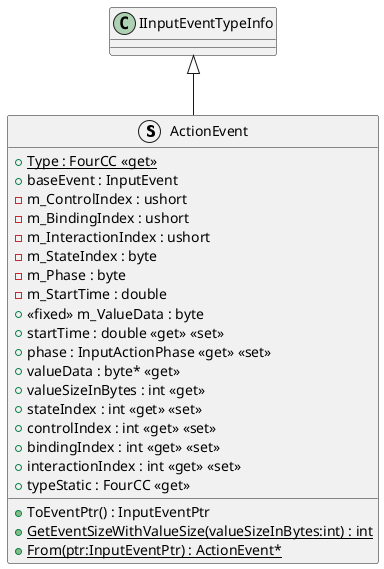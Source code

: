 @startuml
struct ActionEvent {
    + {static} Type : FourCC <<get>>
    + baseEvent : InputEvent
    - m_ControlIndex : ushort
    - m_BindingIndex : ushort
    - m_InteractionIndex : ushort
    - m_StateIndex : byte
    - m_Phase : byte
    - m_StartTime : double
    + <<fixed>> m_ValueData : byte
    + startTime : double <<get>> <<set>>
    + phase : InputActionPhase <<get>> <<set>>
    + valueData : byte* <<get>>
    + valueSizeInBytes : int <<get>>
    + stateIndex : int <<get>> <<set>>
    + controlIndex : int <<get>> <<set>>
    + bindingIndex : int <<get>> <<set>>
    + interactionIndex : int <<get>> <<set>>
    + ToEventPtr() : InputEventPtr
    + typeStatic : FourCC <<get>>
    + {static} GetEventSizeWithValueSize(valueSizeInBytes:int) : int
    + {static} From(ptr:InputEventPtr) : ActionEvent*
}
IInputEventTypeInfo <|-- ActionEvent
@enduml
